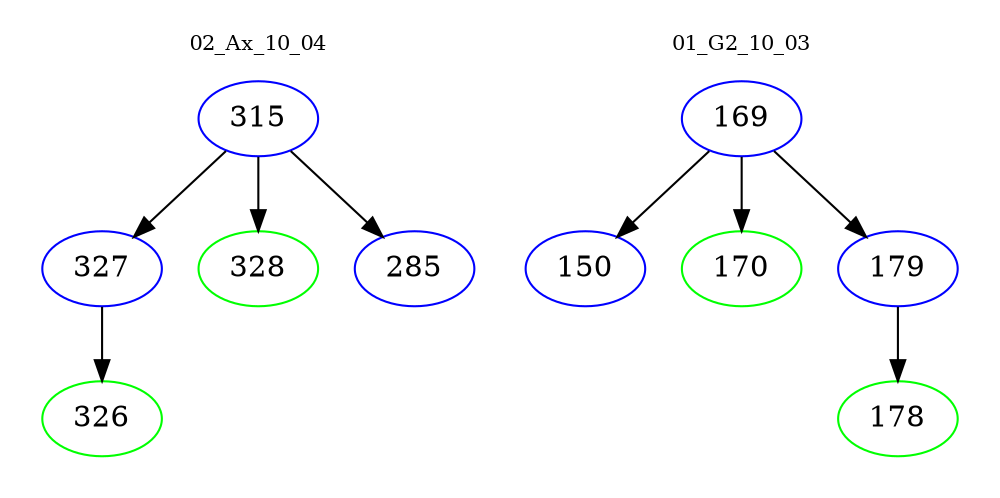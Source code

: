 digraph{
subgraph cluster_0 {
color = white
label = "02_Ax_10_04";
fontsize=10;
T0_315 [label="315", color="blue"]
T0_315 -> T0_327 [color="black"]
T0_327 [label="327", color="blue"]
T0_327 -> T0_326 [color="black"]
T0_326 [label="326", color="green"]
T0_315 -> T0_328 [color="black"]
T0_328 [label="328", color="green"]
T0_315 -> T0_285 [color="black"]
T0_285 [label="285", color="blue"]
}
subgraph cluster_1 {
color = white
label = "01_G2_10_03";
fontsize=10;
T1_169 [label="169", color="blue"]
T1_169 -> T1_150 [color="black"]
T1_150 [label="150", color="blue"]
T1_169 -> T1_170 [color="black"]
T1_170 [label="170", color="green"]
T1_169 -> T1_179 [color="black"]
T1_179 [label="179", color="blue"]
T1_179 -> T1_178 [color="black"]
T1_178 [label="178", color="green"]
}
}
